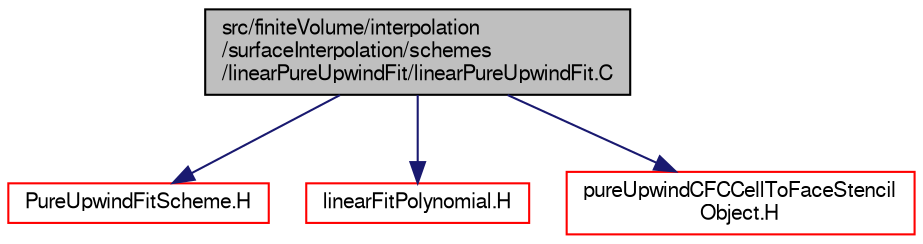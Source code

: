 digraph "src/finiteVolume/interpolation/surfaceInterpolation/schemes/linearPureUpwindFit/linearPureUpwindFit.C"
{
  bgcolor="transparent";
  edge [fontname="FreeSans",fontsize="10",labelfontname="FreeSans",labelfontsize="10"];
  node [fontname="FreeSans",fontsize="10",shape=record];
  Node0 [label="src/finiteVolume/interpolation\l/surfaceInterpolation/schemes\l/linearPureUpwindFit/linearPureUpwindFit.C",height=0.2,width=0.4,color="black", fillcolor="grey75", style="filled", fontcolor="black"];
  Node0 -> Node1 [color="midnightblue",fontsize="10",style="solid",fontname="FreeSans"];
  Node1 [label="PureUpwindFitScheme.H",height=0.2,width=0.4,color="red",URL="$a04241.html"];
  Node0 -> Node315 [color="midnightblue",fontsize="10",style="solid",fontname="FreeSans"];
  Node315 [label="linearFitPolynomial.H",height=0.2,width=0.4,color="red",URL="$a04181.html"];
  Node0 -> Node316 [color="midnightblue",fontsize="10",style="solid",fontname="FreeSans"];
  Node316 [label="pureUpwindCFCCellToFaceStencil\lObject.H",height=0.2,width=0.4,color="red",URL="$a03464.html"];
}
